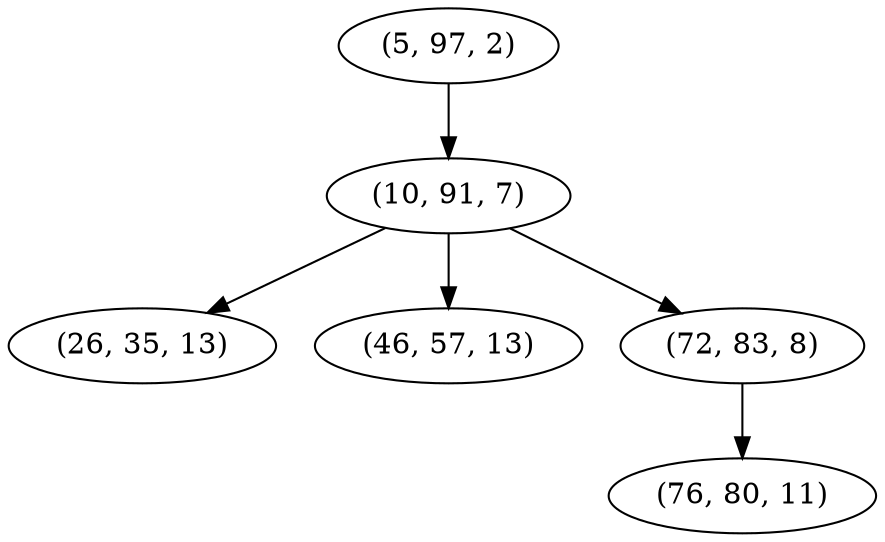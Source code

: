 digraph tree {
    "(5, 97, 2)";
    "(10, 91, 7)";
    "(26, 35, 13)";
    "(46, 57, 13)";
    "(72, 83, 8)";
    "(76, 80, 11)";
    "(5, 97, 2)" -> "(10, 91, 7)";
    "(10, 91, 7)" -> "(26, 35, 13)";
    "(10, 91, 7)" -> "(46, 57, 13)";
    "(10, 91, 7)" -> "(72, 83, 8)";
    "(72, 83, 8)" -> "(76, 80, 11)";
}
